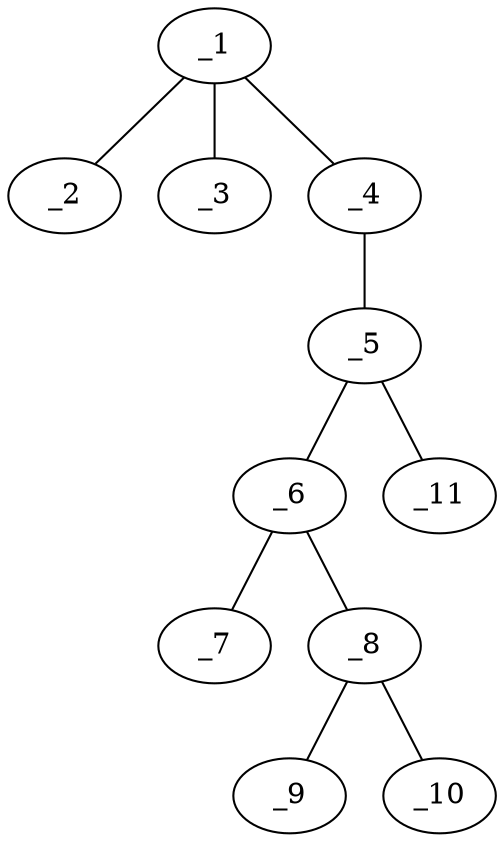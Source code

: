 graph molid627074 {
	_1	 [charge=0,
		chem=1,
		symbol="C  ",
		x="6.3301",
		y="0.25"];
	_2	 [charge=0,
		chem=2,
		symbol="O  ",
		x="7.1962",
		y="-0.25"];
	_1 -- _2	 [valence=2];
	_3	 [charge=0,
		chem=2,
		symbol="O  ",
		x="6.3301",
		y="1.25"];
	_1 -- _3	 [valence=1];
	_4	 [charge=0,
		chem=1,
		symbol="C  ",
		x="5.4641",
		y="-0.25"];
	_1 -- _4	 [valence=1];
	_5	 [charge=0,
		chem=1,
		symbol="C  ",
		x="4.5981",
		y="0.25"];
	_4 -- _5	 [valence=1];
	_6	 [charge=0,
		chem=1,
		symbol="C  ",
		x="3.7321",
		y="-0.25"];
	_5 -- _6	 [valence=1];
	_11	 [charge=0,
		chem=7,
		symbol="Cl ",
		x="4.5981",
		y="1.25"];
	_5 -- _11	 [valence=1];
	_7	 [charge=0,
		chem=4,
		symbol="N  ",
		x="3.7321",
		y="-1.25"];
	_6 -- _7	 [valence=1];
	_8	 [charge=0,
		chem=1,
		symbol="C  ",
		x="2.866",
		y="0.25"];
	_6 -- _8	 [valence=1];
	_9	 [charge=0,
		chem=2,
		symbol="O  ",
		x=2,
		y="-0.25"];
	_8 -- _9	 [valence=2];
	_10	 [charge=0,
		chem=2,
		symbol="O  ",
		x="2.866",
		y="1.25"];
	_8 -- _10	 [valence=1];
}
